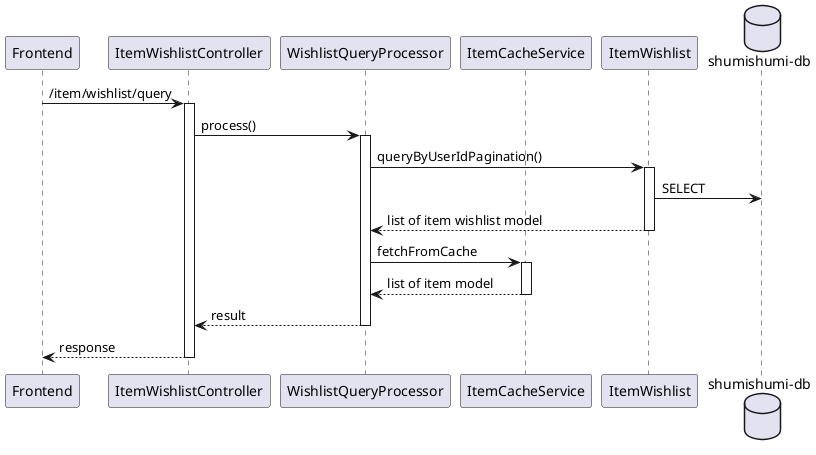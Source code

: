 @startuml query
participant "Frontend" as fe
participant "ItemWishlistController" as iwc

participant "WishlistQueryProcessor" as proc

participant "ItemCacheService" as icache

participant "ItemWishlist" as iwm

database "shumishumi-db" as db

fe -> iwc++ : /item/wishlist/query
iwc -> proc++ : process()

proc -> iwm++ : queryByUserIdPagination()
iwm -> db : SELECT
return list of item wishlist model

proc -> icache++ : fetchFromCache
return list of item model

return result
return response

@enduml

